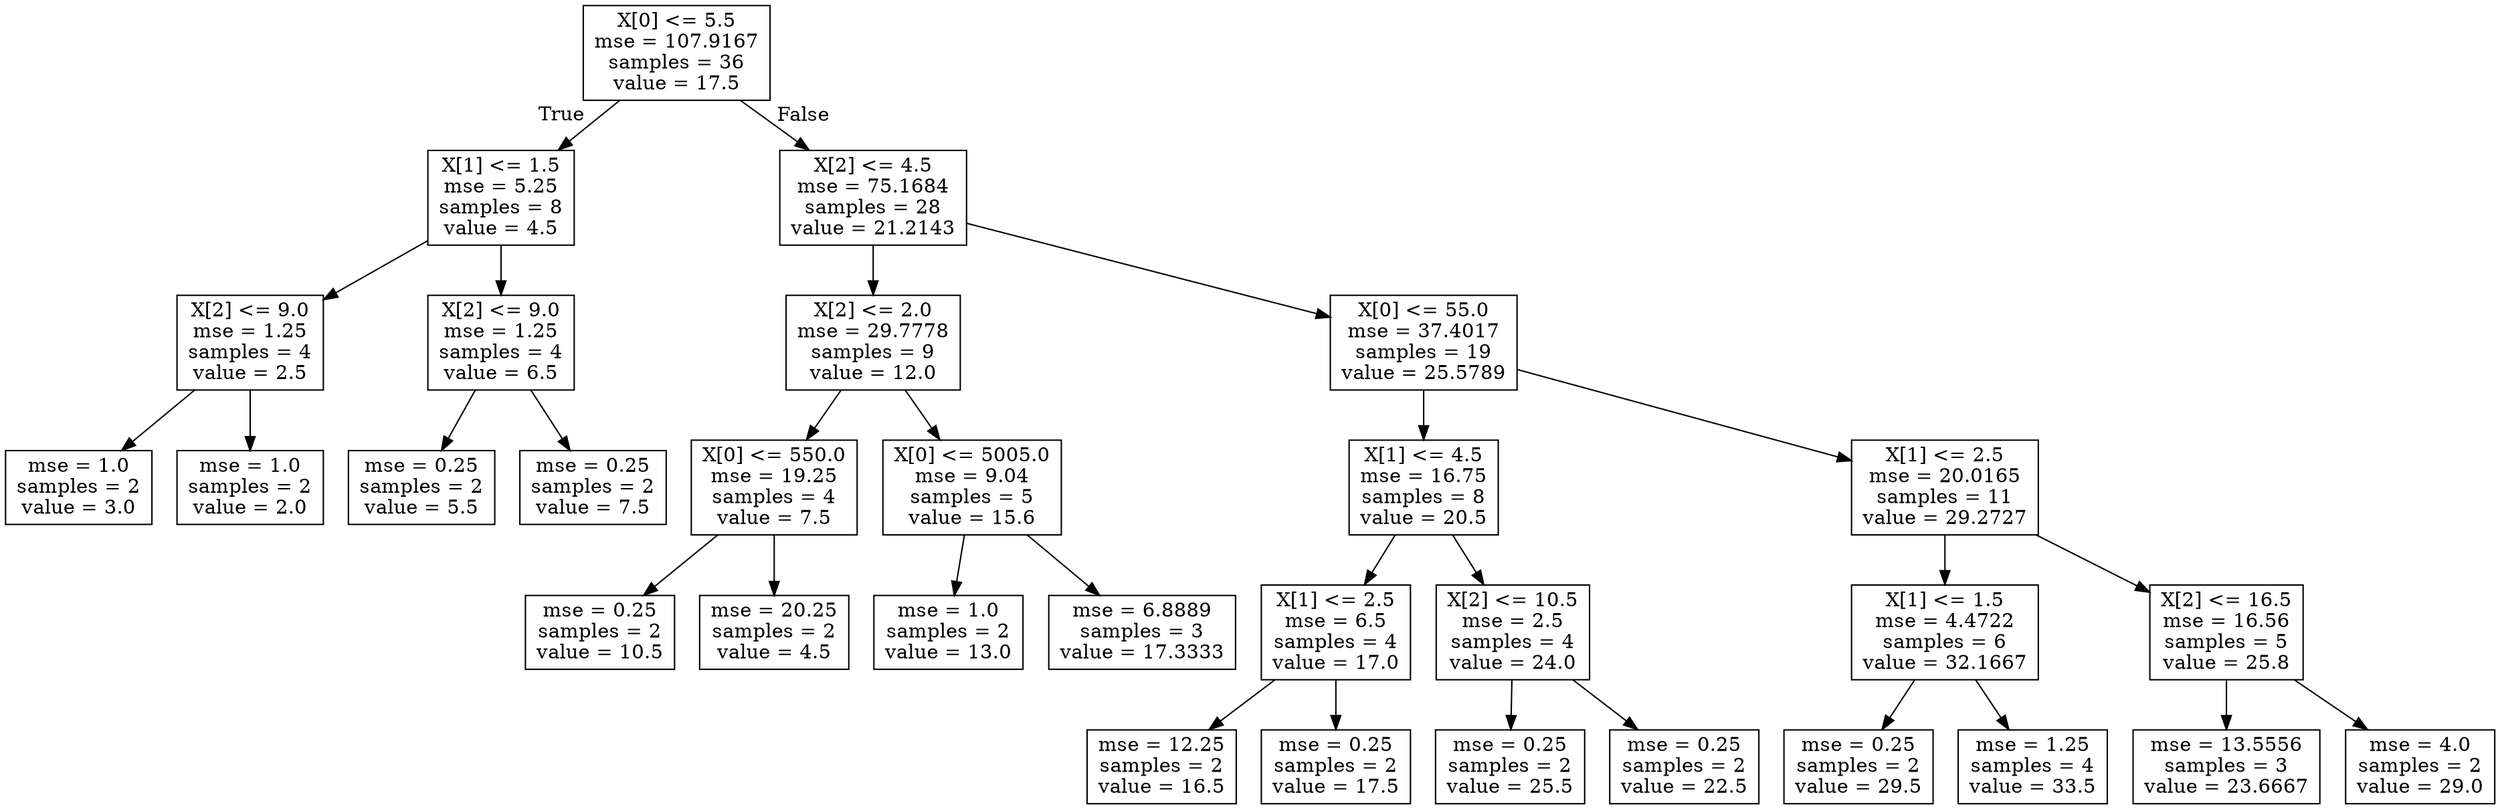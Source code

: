 digraph Tree {
node [shape=box] ;
0 [label="X[0] <= 5.5\nmse = 107.9167\nsamples = 36\nvalue = 17.5"] ;
1 [label="X[1] <= 1.5\nmse = 5.25\nsamples = 8\nvalue = 4.5"] ;
0 -> 1 [labeldistance=2.5, labelangle=45, headlabel="True"] ;
2 [label="X[2] <= 9.0\nmse = 1.25\nsamples = 4\nvalue = 2.5"] ;
1 -> 2 ;
3 [label="mse = 1.0\nsamples = 2\nvalue = 3.0"] ;
2 -> 3 ;
4 [label="mse = 1.0\nsamples = 2\nvalue = 2.0"] ;
2 -> 4 ;
5 [label="X[2] <= 9.0\nmse = 1.25\nsamples = 4\nvalue = 6.5"] ;
1 -> 5 ;
6 [label="mse = 0.25\nsamples = 2\nvalue = 5.5"] ;
5 -> 6 ;
7 [label="mse = 0.25\nsamples = 2\nvalue = 7.5"] ;
5 -> 7 ;
8 [label="X[2] <= 4.5\nmse = 75.1684\nsamples = 28\nvalue = 21.2143"] ;
0 -> 8 [labeldistance=2.5, labelangle=-45, headlabel="False"] ;
9 [label="X[2] <= 2.0\nmse = 29.7778\nsamples = 9\nvalue = 12.0"] ;
8 -> 9 ;
10 [label="X[0] <= 550.0\nmse = 19.25\nsamples = 4\nvalue = 7.5"] ;
9 -> 10 ;
11 [label="mse = 0.25\nsamples = 2\nvalue = 10.5"] ;
10 -> 11 ;
12 [label="mse = 20.25\nsamples = 2\nvalue = 4.5"] ;
10 -> 12 ;
13 [label="X[0] <= 5005.0\nmse = 9.04\nsamples = 5\nvalue = 15.6"] ;
9 -> 13 ;
14 [label="mse = 1.0\nsamples = 2\nvalue = 13.0"] ;
13 -> 14 ;
15 [label="mse = 6.8889\nsamples = 3\nvalue = 17.3333"] ;
13 -> 15 ;
16 [label="X[0] <= 55.0\nmse = 37.4017\nsamples = 19\nvalue = 25.5789"] ;
8 -> 16 ;
17 [label="X[1] <= 4.5\nmse = 16.75\nsamples = 8\nvalue = 20.5"] ;
16 -> 17 ;
18 [label="X[1] <= 2.5\nmse = 6.5\nsamples = 4\nvalue = 17.0"] ;
17 -> 18 ;
19 [label="mse = 12.25\nsamples = 2\nvalue = 16.5"] ;
18 -> 19 ;
20 [label="mse = 0.25\nsamples = 2\nvalue = 17.5"] ;
18 -> 20 ;
21 [label="X[2] <= 10.5\nmse = 2.5\nsamples = 4\nvalue = 24.0"] ;
17 -> 21 ;
22 [label="mse = 0.25\nsamples = 2\nvalue = 25.5"] ;
21 -> 22 ;
23 [label="mse = 0.25\nsamples = 2\nvalue = 22.5"] ;
21 -> 23 ;
24 [label="X[1] <= 2.5\nmse = 20.0165\nsamples = 11\nvalue = 29.2727"] ;
16 -> 24 ;
25 [label="X[1] <= 1.5\nmse = 4.4722\nsamples = 6\nvalue = 32.1667"] ;
24 -> 25 ;
26 [label="mse = 0.25\nsamples = 2\nvalue = 29.5"] ;
25 -> 26 ;
27 [label="mse = 1.25\nsamples = 4\nvalue = 33.5"] ;
25 -> 27 ;
28 [label="X[2] <= 16.5\nmse = 16.56\nsamples = 5\nvalue = 25.8"] ;
24 -> 28 ;
29 [label="mse = 13.5556\nsamples = 3\nvalue = 23.6667"] ;
28 -> 29 ;
30 [label="mse = 4.0\nsamples = 2\nvalue = 29.0"] ;
28 -> 30 ;
}